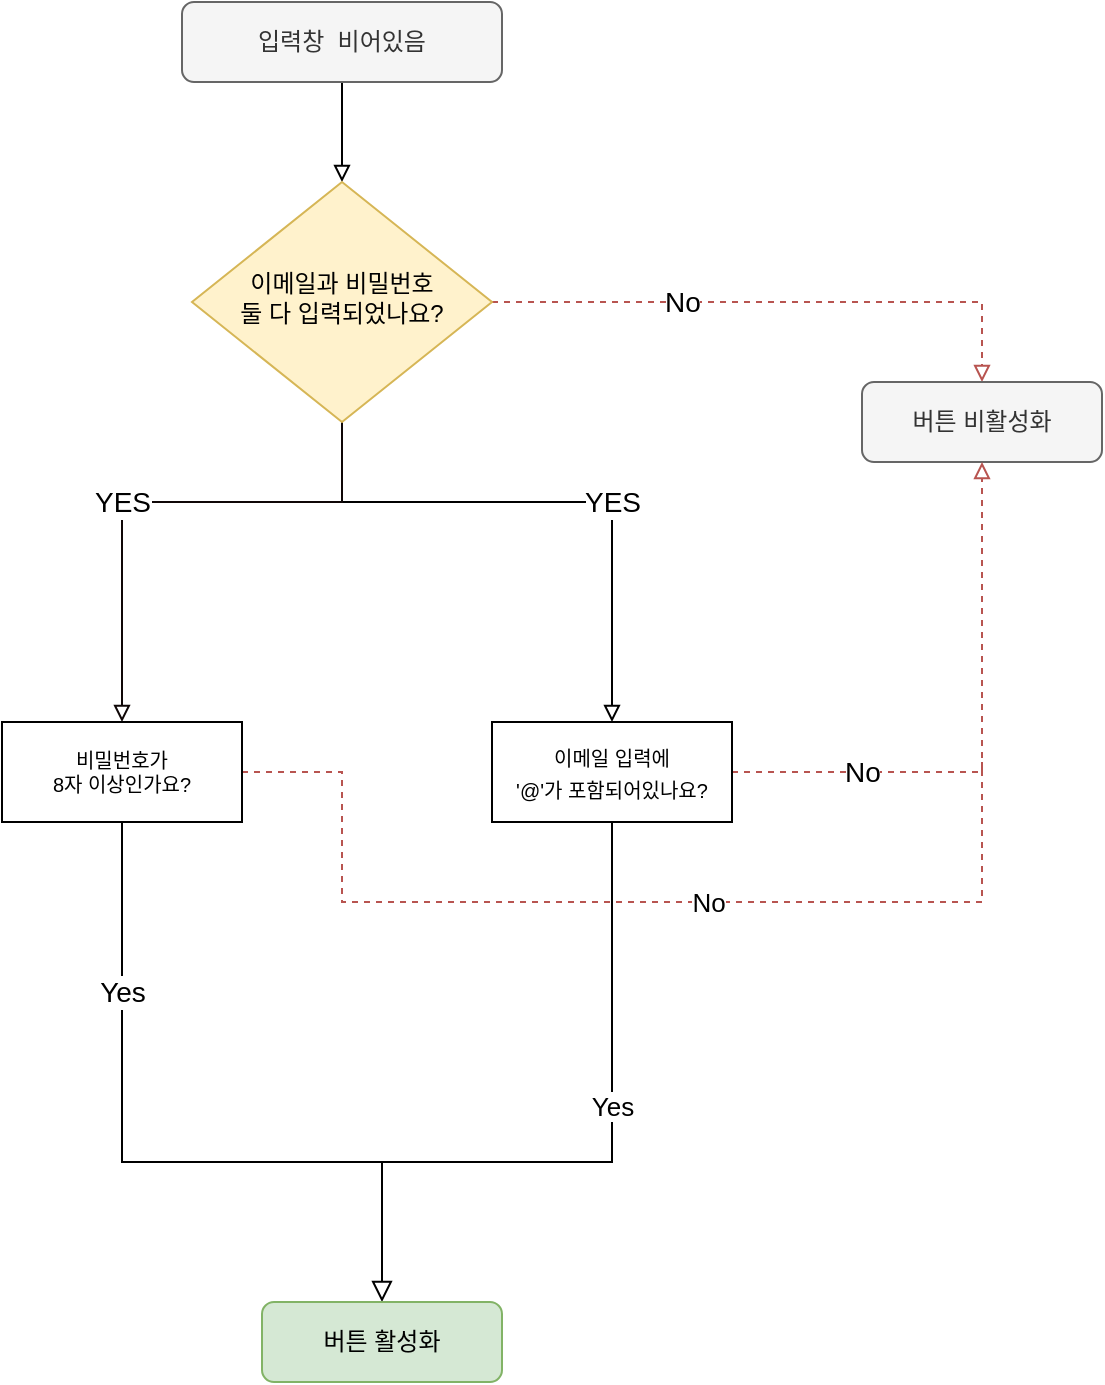 <mxfile version="16.5.6" type="github">
  <diagram id="C5RBs43oDa-KdzZeNtuy" name="Page-1">
    <mxGraphModel dx="1354" dy="743" grid="1" gridSize="10" guides="1" tooltips="1" connect="1" arrows="1" fold="1" page="1" pageScale="1" pageWidth="827" pageHeight="1169" math="0" shadow="0">
      <root>
        <mxCell id="WIyWlLk6GJQsqaUBKTNV-0" />
        <mxCell id="WIyWlLk6GJQsqaUBKTNV-1" parent="WIyWlLk6GJQsqaUBKTNV-0" />
        <mxCell id="FCkr2ge7HWd6iNs4BnNl-10" style="edgeStyle=orthogonalEdgeStyle;rounded=0;orthogonalLoop=1;jettySize=auto;html=1;endArrow=block;endFill=0;fontFamily=Helvetica;" edge="1" parent="WIyWlLk6GJQsqaUBKTNV-1" source="WIyWlLk6GJQsqaUBKTNV-3" target="WIyWlLk6GJQsqaUBKTNV-10">
          <mxGeometry relative="1" as="geometry" />
        </mxCell>
        <mxCell id="WIyWlLk6GJQsqaUBKTNV-3" value="입력창&amp;nbsp; 비어있음" style="rounded=1;whiteSpace=wrap;html=1;fontSize=12;glass=0;strokeWidth=1;shadow=0;fillColor=#f5f5f5;fontColor=#333333;strokeColor=#666666;" parent="WIyWlLk6GJQsqaUBKTNV-1" vertex="1">
          <mxGeometry x="350" y="20" width="160" height="40" as="geometry" />
        </mxCell>
        <mxCell id="WIyWlLk6GJQsqaUBKTNV-8" value="Yes" style="rounded=0;jettySize=auto;orthogonalLoop=1;fontSize=14;endArrow=block;endFill=0;endSize=8;strokeWidth=1;shadow=0;labelBackgroundColor=default;edgeStyle=orthogonalEdgeStyle;html=1;exitX=0.5;exitY=1;exitDx=0;exitDy=0;" parent="WIyWlLk6GJQsqaUBKTNV-1" source="FCkr2ge7HWd6iNs4BnNl-15" target="WIyWlLk6GJQsqaUBKTNV-11" edge="1">
          <mxGeometry x="-0.543" relative="1" as="geometry">
            <mxPoint as="offset" />
            <mxPoint x="270" y="480" as="sourcePoint" />
            <Array as="points">
              <mxPoint x="320" y="600" />
              <mxPoint x="450" y="600" />
            </Array>
          </mxGeometry>
        </mxCell>
        <mxCell id="FCkr2ge7HWd6iNs4BnNl-16" style="edgeStyle=orthogonalEdgeStyle;rounded=0;orthogonalLoop=1;jettySize=auto;html=1;entryX=0.5;entryY=0;entryDx=0;entryDy=0;labelBackgroundColor=default;fontFamily=Helvetica;fontSize=10;endArrow=block;endFill=0;exitX=0.5;exitY=1;exitDx=0;exitDy=0;" edge="1" parent="WIyWlLk6GJQsqaUBKTNV-1" source="WIyWlLk6GJQsqaUBKTNV-10" target="FCkr2ge7HWd6iNs4BnNl-14">
          <mxGeometry relative="1" as="geometry">
            <Array as="points">
              <mxPoint x="430" y="270" />
              <mxPoint x="565" y="270" />
            </Array>
          </mxGeometry>
        </mxCell>
        <mxCell id="FCkr2ge7HWd6iNs4BnNl-33" value="&lt;div&gt;YES&lt;/div&gt;" style="edgeLabel;html=1;align=center;verticalAlign=middle;resizable=0;points=[];fontSize=14;fontFamily=Helvetica;" vertex="1" connectable="0" parent="FCkr2ge7HWd6iNs4BnNl-16">
          <mxGeometry x="-0.151" y="1" relative="1" as="geometry">
            <mxPoint x="54" y="1" as="offset" />
          </mxGeometry>
        </mxCell>
        <mxCell id="FCkr2ge7HWd6iNs4BnNl-35" style="edgeStyle=orthogonalEdgeStyle;rounded=0;orthogonalLoop=1;jettySize=auto;html=1;entryX=0.5;entryY=0;entryDx=0;entryDy=0;dashed=1;labelBackgroundColor=default;fontFamily=Helvetica;fontSize=14;endArrow=block;endFill=0;fillColor=#f8cecc;strokeColor=#b85450;" edge="1" parent="WIyWlLk6GJQsqaUBKTNV-1" source="WIyWlLk6GJQsqaUBKTNV-10" target="WIyWlLk6GJQsqaUBKTNV-12">
          <mxGeometry relative="1" as="geometry">
            <mxPoint x="440" y="140" as="targetPoint" />
          </mxGeometry>
        </mxCell>
        <mxCell id="FCkr2ge7HWd6iNs4BnNl-36" value="No" style="edgeLabel;html=1;align=center;verticalAlign=middle;resizable=0;points=[];fontSize=14;fontFamily=Helvetica;" vertex="1" connectable="0" parent="FCkr2ge7HWd6iNs4BnNl-35">
          <mxGeometry x="-0.336" relative="1" as="geometry">
            <mxPoint as="offset" />
          </mxGeometry>
        </mxCell>
        <mxCell id="FCkr2ge7HWd6iNs4BnNl-41" style="edgeStyle=orthogonalEdgeStyle;rounded=0;orthogonalLoop=1;jettySize=auto;html=1;labelBackgroundColor=default;fontFamily=Helvetica;fontSize=14;startArrow=none;startFill=0;endArrow=block;endFill=0;strokeColor=#0F0707;" edge="1" parent="WIyWlLk6GJQsqaUBKTNV-1" source="WIyWlLk6GJQsqaUBKTNV-10" target="FCkr2ge7HWd6iNs4BnNl-15">
          <mxGeometry relative="1" as="geometry">
            <Array as="points">
              <mxPoint x="430" y="270" />
              <mxPoint x="320" y="270" />
            </Array>
          </mxGeometry>
        </mxCell>
        <mxCell id="FCkr2ge7HWd6iNs4BnNl-43" value="YES" style="edgeLabel;html=1;align=center;verticalAlign=middle;resizable=0;points=[];fontSize=14;fontFamily=Helvetica;" vertex="1" connectable="0" parent="FCkr2ge7HWd6iNs4BnNl-41">
          <mxGeometry x="0.086" y="-2" relative="1" as="geometry">
            <mxPoint x="-9" y="2" as="offset" />
          </mxGeometry>
        </mxCell>
        <mxCell id="WIyWlLk6GJQsqaUBKTNV-10" value="&lt;div&gt;이메일과 비밀번호 &lt;br&gt;&lt;/div&gt;&lt;div&gt;둘 다 입력되었나요?&lt;br&gt;&lt;/div&gt;" style="rhombus;whiteSpace=wrap;html=1;shadow=0;fontFamily=Helvetica;fontSize=12;align=center;strokeWidth=1;spacing=6;spacingTop=-4;fillColor=#fff2cc;strokeColor=#d6b656;" parent="WIyWlLk6GJQsqaUBKTNV-1" vertex="1">
          <mxGeometry x="355" y="110" width="150" height="120" as="geometry" />
        </mxCell>
        <mxCell id="WIyWlLk6GJQsqaUBKTNV-11" value="버튼 활성화" style="rounded=1;whiteSpace=wrap;html=1;fontSize=12;glass=0;strokeWidth=1;shadow=0;fillColor=#d5e8d4;strokeColor=#82b366;" parent="WIyWlLk6GJQsqaUBKTNV-1" vertex="1">
          <mxGeometry x="390" y="670" width="120" height="40" as="geometry" />
        </mxCell>
        <mxCell id="WIyWlLk6GJQsqaUBKTNV-12" value="버튼 비활성화" style="rounded=1;whiteSpace=wrap;html=1;fontSize=12;glass=0;strokeWidth=1;shadow=0;fillColor=#f5f5f5;fontColor=#333333;strokeColor=#666666;" parent="WIyWlLk6GJQsqaUBKTNV-1" vertex="1">
          <mxGeometry x="690" y="210" width="120" height="40" as="geometry" />
        </mxCell>
        <mxCell id="FCkr2ge7HWd6iNs4BnNl-25" style="edgeStyle=orthogonalEdgeStyle;rounded=0;orthogonalLoop=1;jettySize=auto;html=1;entryX=0.5;entryY=1;entryDx=0;entryDy=0;labelBackgroundColor=default;fontFamily=Helvetica;fontSize=13;endArrow=block;endFill=0;dashed=1;fillColor=#f8cecc;strokeColor=#b85450;exitX=1;exitY=0.5;exitDx=0;exitDy=0;" edge="1" parent="WIyWlLk6GJQsqaUBKTNV-1" source="FCkr2ge7HWd6iNs4BnNl-14" target="WIyWlLk6GJQsqaUBKTNV-12">
          <mxGeometry relative="1" as="geometry">
            <Array as="points">
              <mxPoint x="750" y="405" />
            </Array>
          </mxGeometry>
        </mxCell>
        <mxCell id="FCkr2ge7HWd6iNs4BnNl-29" value="No" style="edgeLabel;html=1;align=center;verticalAlign=middle;resizable=0;points=[];fontSize=14;fontFamily=Helvetica;" vertex="1" connectable="0" parent="FCkr2ge7HWd6iNs4BnNl-25">
          <mxGeometry x="-0.277" y="-2" relative="1" as="geometry">
            <mxPoint x="-36" y="-2" as="offset" />
          </mxGeometry>
        </mxCell>
        <mxCell id="FCkr2ge7HWd6iNs4BnNl-14" value="&lt;div&gt;&lt;font style=&quot;font-size: 10px&quot;&gt;이메일 입력에 &lt;br&gt;&lt;/font&gt;&lt;/div&gt;&lt;div&gt;&lt;font style=&quot;font-size: 10px&quot;&gt;&#39;@&#39;가 포함되어있나요?&lt;br&gt;&lt;/font&gt;&lt;/div&gt;" style="rounded=0;whiteSpace=wrap;html=1;fontFamily=Helvetica;fontSize=13;" vertex="1" parent="WIyWlLk6GJQsqaUBKTNV-1">
          <mxGeometry x="505.0" y="380" width="120" height="50" as="geometry" />
        </mxCell>
        <mxCell id="FCkr2ge7HWd6iNs4BnNl-26" style="edgeStyle=orthogonalEdgeStyle;rounded=0;orthogonalLoop=1;jettySize=auto;html=1;labelBackgroundColor=default;fontFamily=Helvetica;fontSize=14;endArrow=none;endFill=0;exitX=1;exitY=0.5;exitDx=0;exitDy=0;dashed=1;fillColor=#f8cecc;strokeColor=#b85450;" edge="1" parent="WIyWlLk6GJQsqaUBKTNV-1" source="FCkr2ge7HWd6iNs4BnNl-15">
          <mxGeometry relative="1" as="geometry">
            <mxPoint x="750" y="400" as="targetPoint" />
            <Array as="points">
              <mxPoint x="430" y="405" />
              <mxPoint x="430" y="470" />
              <mxPoint x="750" y="470" />
              <mxPoint x="750" y="405" />
            </Array>
          </mxGeometry>
        </mxCell>
        <mxCell id="FCkr2ge7HWd6iNs4BnNl-28" value="No" style="edgeLabel;html=1;align=center;verticalAlign=middle;resizable=0;points=[];fontSize=13;fontFamily=Helvetica;" vertex="1" connectable="0" parent="FCkr2ge7HWd6iNs4BnNl-26">
          <mxGeometry x="0.181" y="-2" relative="1" as="geometry">
            <mxPoint y="-2" as="offset" />
          </mxGeometry>
        </mxCell>
        <mxCell id="FCkr2ge7HWd6iNs4BnNl-15" value="&lt;div style=&quot;font-size: 10px;&quot;&gt;&lt;font style=&quot;font-size: 10px;&quot;&gt;비밀번호가&lt;/font&gt;&lt;/div&gt;&lt;div style=&quot;font-size: 10px;&quot;&gt;&lt;font style=&quot;font-size: 10px;&quot;&gt;8자 이상인가요?&lt;br style=&quot;font-size: 10px;&quot;&gt;&lt;/font&gt;&lt;/div&gt;" style="rounded=0;whiteSpace=wrap;html=1;fontFamily=Helvetica;fontSize=10;" vertex="1" parent="WIyWlLk6GJQsqaUBKTNV-1">
          <mxGeometry x="260" y="380" width="120" height="50" as="geometry" />
        </mxCell>
        <mxCell id="FCkr2ge7HWd6iNs4BnNl-23" value="Yes" style="rounded=0;jettySize=auto;orthogonalLoop=1;fontSize=13;endArrow=none;endFill=0;endSize=8;strokeWidth=1;shadow=0;labelBackgroundColor=default;edgeStyle=orthogonalEdgeStyle;html=1;exitX=0.5;exitY=1;exitDx=0;exitDy=0;" edge="1" parent="WIyWlLk6GJQsqaUBKTNV-1" source="FCkr2ge7HWd6iNs4BnNl-14">
          <mxGeometry x="-0.245" relative="1" as="geometry">
            <mxPoint as="offset" />
            <mxPoint x="430" y="460" as="sourcePoint" />
            <mxPoint x="500" y="600" as="targetPoint" />
            <Array as="points">
              <mxPoint x="565" y="600" />
              <mxPoint x="430" y="600" />
            </Array>
          </mxGeometry>
        </mxCell>
      </root>
    </mxGraphModel>
  </diagram>
</mxfile>
